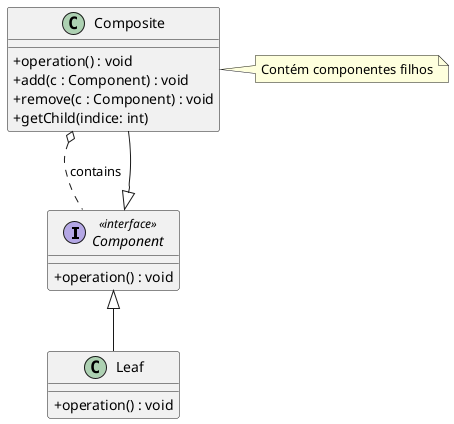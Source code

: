 @startuml Composite
    skinparam classAttributeIconSize 0
    
    interface Component <<interface>> {
        +operation() : void
    }

    class Leaf {
        +operation() : void
    }

    class Composite {
        +operation() : void
        +add(c : Component) : void
        +remove(c : Component) : void
        +getChild(indice: int)
    }
    
    Component <|-- Leaf
    Component <|-- Composite
    Composite o.. Component : contains
    note right of Composite : Contém componentes filhos
@enduml
